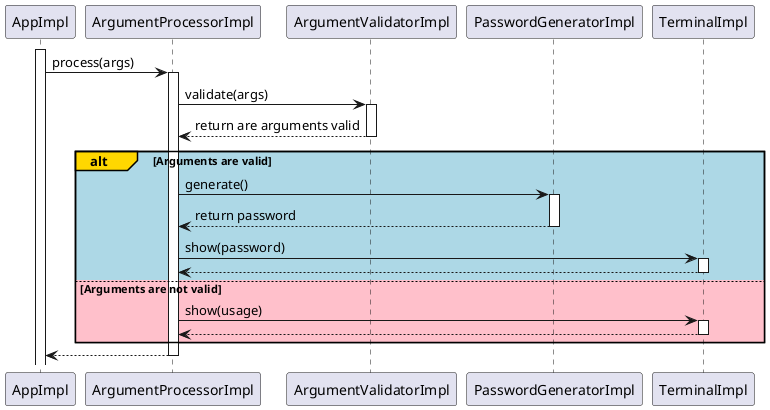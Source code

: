 @startuml
participant AppImpl as app
participant ArgumentProcessorImpl as argumentProcessor
participant ArgumentValidatorImpl as argumentValidator
participant PasswordGeneratorImpl as passwordGenerator
participant TerminalImpl as terminal

activate app

app -> argumentProcessor: process(args)
activate argumentProcessor

argumentProcessor -> argumentValidator: validate(args)
activate argumentValidator
argumentProcessor <-- argumentValidator: return are arguments valid
deactivate argumentValidator

alt#Gold #LightBlue Arguments are valid
    argumentProcessor -> passwordGenerator: generate()
    activate passwordGenerator
    argumentProcessor <-- passwordGenerator: return password
    deactivate passwordGenerator

    argumentProcessor -> terminal: show(password)
    activate terminal
    argumentProcessor <-- terminal
    deactivate terminal

else #Pink Arguments are not valid
    argumentProcessor -> terminal: show(usage)
    activate terminal
    argumentProcessor <-- terminal
    deactivate terminal
end

app <-- argumentProcessor
deactivate argumentProcessor

@enduml